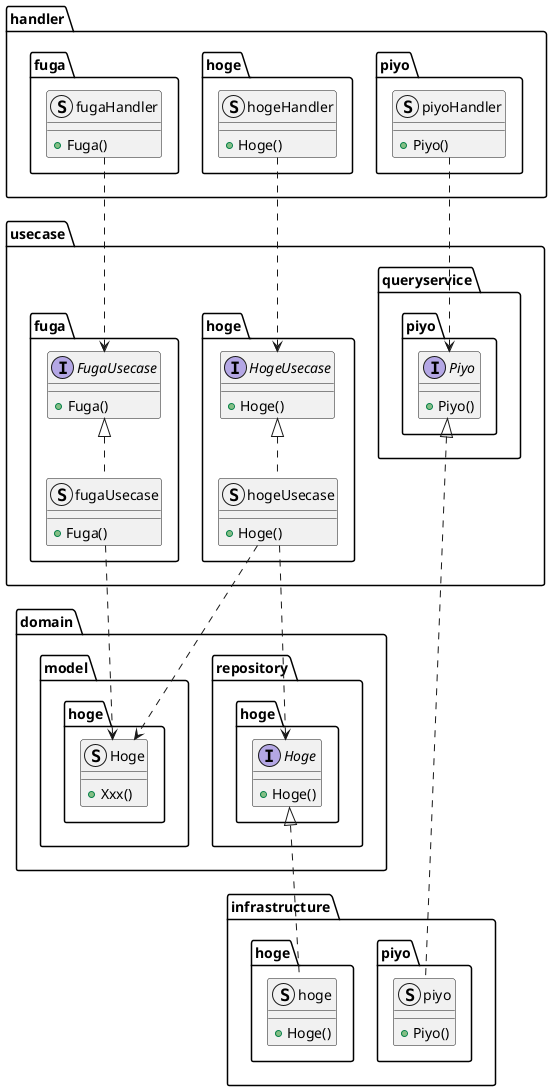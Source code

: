 @startuml
package "usecase" {
  package "usecase.hoge" {
    interface HogeUsecase {
      +Hoge()
    }
    struct hogeUsecase implements "HogeUsecase" {
      +Hoge()
    }
  }
  package "usecase.fuga" {
    interface FugaUsecase {
      +Fuga()
    }
    struct fugaUsecase implements "FugaUsecase" {
      +Fuga()
    }
  }
}

package "domain.repository" {
  package "domain.repository.hoge" {
    interface Hoge {
      +Hoge()
    }
  }
}

package "infrastructure" {
  package "infrastructure.hoge" {
    struct hoge implements "domain.repository.hoge.Hoge" {
      +Hoge()
    }
  }
  package "infrastructure.piyo" {
    struct piyo implements "usecase.queryservice.piyo.Piyo" {
      +Piyo()
    }
  }
}

package "domain.model" {
  package "domain.model.hoge" {
    struct Hoge {
      +Xxx()
    }
  }
}

package "handler" {
  package "handler.piyo" {
    struct piyoHandler {
      +Piyo()
    }
  }
  package "handler.fuga" {
    struct fugaHandler {
      +Fuga()
    }
  }
  package "handler.hoge" {
    struct hogeHandler {
      +Hoge()
    }
  }
}

package "usecase.queryservice" {
  package "usecase.queryservice.piyo" {
    interface Piyo {
      +Piyo()
    }
  }
}

usecase.hoge.hogeUsecase ..> domain.repository.hoge.Hoge
usecase.fuga.fugaUsecase ..> domain.model.hoge.Hoge
usecase.hoge.hogeUsecase ..> domain.model.hoge.Hoge
handler.piyo.piyoHandler ..> usecase.queryservice.piyo.Piyo
handler.fuga.fugaHandler ..> usecase.fuga.FugaUsecase
handler.hoge.hogeHandler ..> usecase.hoge.HogeUsecase
@enduml

